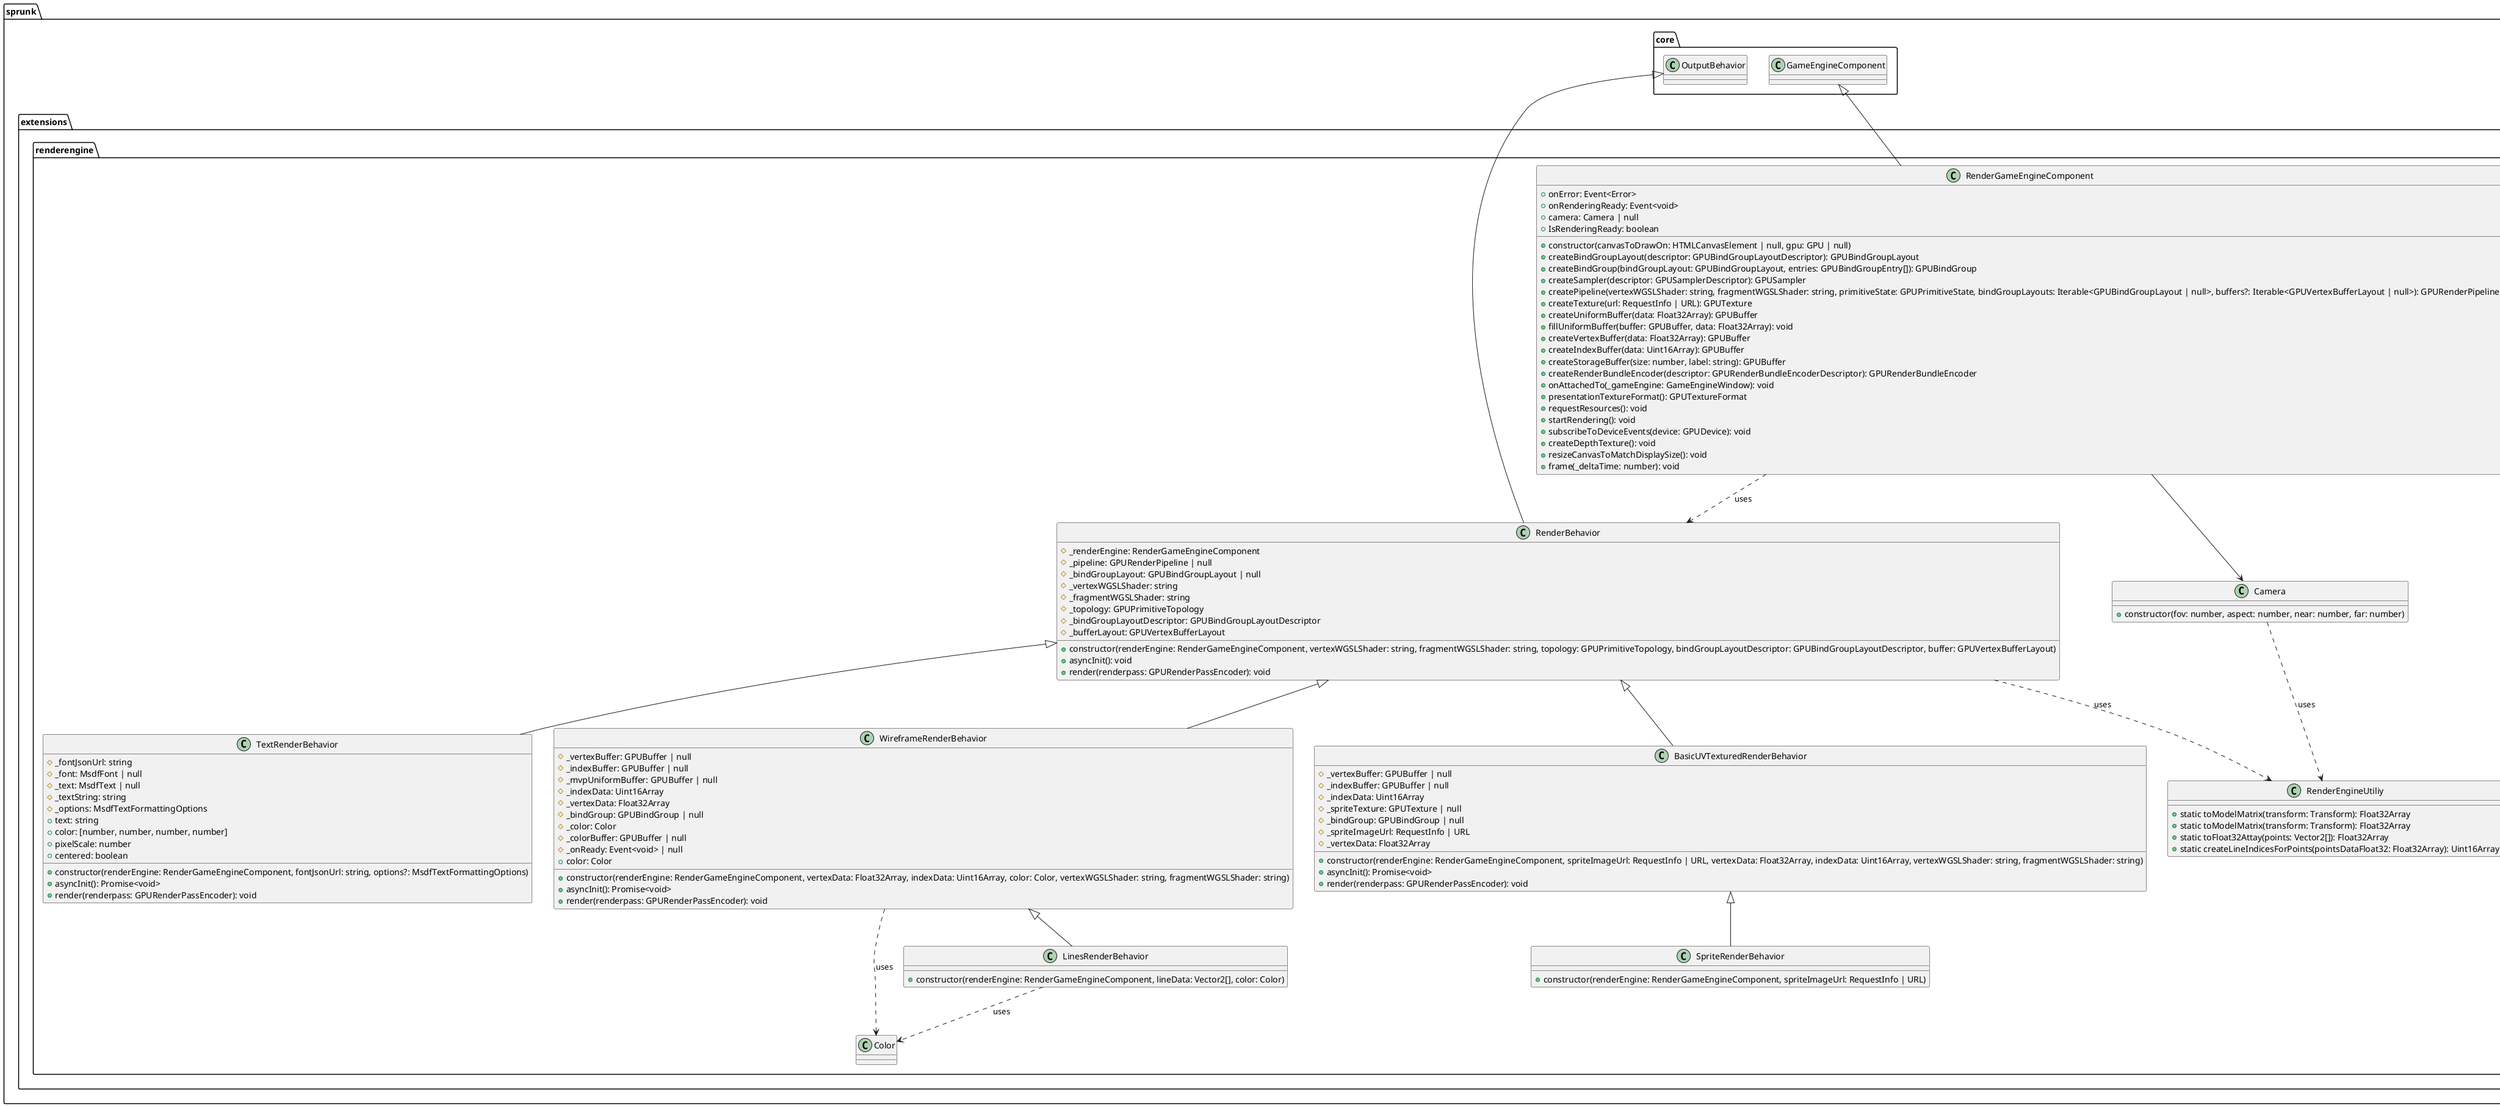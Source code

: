 @startuml

package sprunk.core{
    class OutputBehavior
    class GameEngineComponent
}

package sprunk.extensions.renderengine {
    class RenderGameEngineComponent {
        +onError: Event<Error>
        +onRenderingReady: Event<void>
        +camera: Camera | null
        +IsRenderingReady: boolean
        +constructor(canvasToDrawOn: HTMLCanvasElement | null, gpu: GPU | null)
        +createBindGroupLayout(descriptor: GPUBindGroupLayoutDescriptor): GPUBindGroupLayout
        +createBindGroup(bindGroupLayout: GPUBindGroupLayout, entries: GPUBindGroupEntry[]): GPUBindGroup
        +createSampler(descriptor: GPUSamplerDescriptor): GPUSampler
        +createPipeline(vertexWGSLShader: string, fragmentWGSLShader: string, primitiveState: GPUPrimitiveState, bindGroupLayouts: Iterable<GPUBindGroupLayout | null>, buffers?: Iterable<GPUVertexBufferLayout | null>): GPURenderPipeline
        +createTexture(url: RequestInfo | URL): GPUTexture
        +createUniformBuffer(data: Float32Array): GPUBuffer
        +fillUniformBuffer(buffer: GPUBuffer, data: Float32Array): void
        +createVertexBuffer(data: Float32Array): GPUBuffer
        +createIndexBuffer(data: Uint16Array): GPUBuffer
        +createStorageBuffer(size: number, label: string): GPUBuffer
        +createRenderBundleEncoder(descriptor: GPURenderBundleEncoderDescriptor): GPURenderBundleEncoder
        +onAttachedTo(_gameEngine: GameEngineWindow): void
        +presentationTextureFormat(): GPUTextureFormat
        +requestResources(): void
        +startRendering(): void
        +subscribeToDeviceEvents(device: GPUDevice): void
        +createDepthTexture(): void
        +resizeCanvasToMatchDisplaySize(): void
        +frame(_deltaTime: number): void
    }

    class SpriteRenderBehavior {
        +constructor(renderEngine: RenderGameEngineComponent, spriteImageUrl: RequestInfo | URL)
    }

    class RenderEngineUtiliy {
        +static toModelMatrix(transform: Transform): Float32Array
    }

    class RenderBehavior {
        #_renderEngine: RenderGameEngineComponent
        #_pipeline: GPURenderPipeline | null
        #_bindGroupLayout: GPUBindGroupLayout | null
        #_vertexWGSLShader: string
        #_fragmentWGSLShader: string
        #_topology: GPUPrimitiveTopology
        #_bindGroupLayoutDescriptor: GPUBindGroupLayoutDescriptor
        #_bufferLayout: GPUVertexBufferLayout
        +constructor(renderEngine: RenderGameEngineComponent, vertexWGSLShader: string, fragmentWGSLShader: string, topology: GPUPrimitiveTopology, bindGroupLayoutDescriptor: GPUBindGroupLayoutDescriptor, buffer: GPUVertexBufferLayout)
        +asyncInit(): void
        +render(renderpass: GPURenderPassEncoder): void
    }

    class RenderEngineUtiliy {
        +static toModelMatrix(transform: Transform): Float32Array
        +static toFloat32Attay(points: Vector2[]): Float32Array
        +static createLineIndicesForPoints(pointsDataFloat32: Float32Array): Uint16Array
    }

    class Camera {
        +constructor(fov: number, aspect: number, near: number, far: number)
    }

    class BasicUVTexturedRenderBehavior {
        #_vertexBuffer: GPUBuffer | null
        #_indexBuffer: GPUBuffer | null
        #_indexData: Uint16Array
        #_spriteTexture: GPUTexture | null
        #_bindGroup: GPUBindGroup | null
        #_spriteImageUrl: RequestInfo | URL
        #_vertexData: Float32Array
        +constructor(renderEngine: RenderGameEngineComponent, spriteImageUrl: RequestInfo | URL, vertexData: Float32Array, indexData: Uint16Array, vertexWGSLShader: string, fragmentWGSLShader: string)
        +asyncInit(): Promise<void>
        +render(renderpass: GPURenderPassEncoder): void
    }

    class TextRenderBehavior {
        #_fontJsonUrl: string
        #_font: MsdfFont | null
        #_text: MsdfText | null
        #_textString: string
        #_options: MsdfTextFormattingOptions
        +constructor(renderEngine: RenderGameEngineComponent, fontJsonUrl: string, options?: MsdfTextFormattingOptions)
        +text: string
        +color: [number, number, number, number]
        +pixelScale: number
        +centered: boolean
        +asyncInit(): Promise<void>
        +render(renderpass: GPURenderPassEncoder): void
    }

    class WireframeRenderBehavior {
        #_vertexBuffer: GPUBuffer | null
        #_indexBuffer: GPUBuffer | null
        #_mvpUniformBuffer: GPUBuffer | null
        #_indexData: Uint16Array
        #_vertexData: Float32Array
        #_bindGroup: GPUBindGroup | null
        #_color: Color
        #_colorBuffer: GPUBuffer | null
        #_onReady: Event<void> | null
        +constructor(renderEngine: RenderGameEngineComponent, vertexData: Float32Array, indexData: Uint16Array, color: Color, vertexWGSLShader: string, fragmentWGSLShader: string)
        +asyncInit(): Promise<void>
        +render(renderpass: GPURenderPassEncoder): void
        +color: Color
    }

    class LinesRenderBehavior {
        +constructor(renderEngine: RenderGameEngineComponent, lineData: Vector2[], color: Color)
    }

    RenderGameEngineComponent -up-|> GameEngineComponent
    RenderBehavior -up-|> OutputBehavior
    SpriteRenderBehavior -up-|> BasicUVTexturedRenderBehavior
    BasicUVTexturedRenderBehavior -up-|> RenderBehavior
    TextRenderBehavior -up-|> RenderBehavior
    WireframeRenderBehavior -up-|> RenderBehavior
    LinesRenderBehavior -up-|> WireframeRenderBehavior

    RenderGameEngineComponent --> Camera
    RenderGameEngineComponent ..> RenderBehavior : "uses"
    RenderBehavior ..> RenderEngineUtiliy : "uses"
    Camera ..> RenderEngineUtiliy : "uses"
    WireframeRenderBehavior ..> Color : "uses"
    LinesRenderBehavior ..> Color : "uses"
}

@enduml
